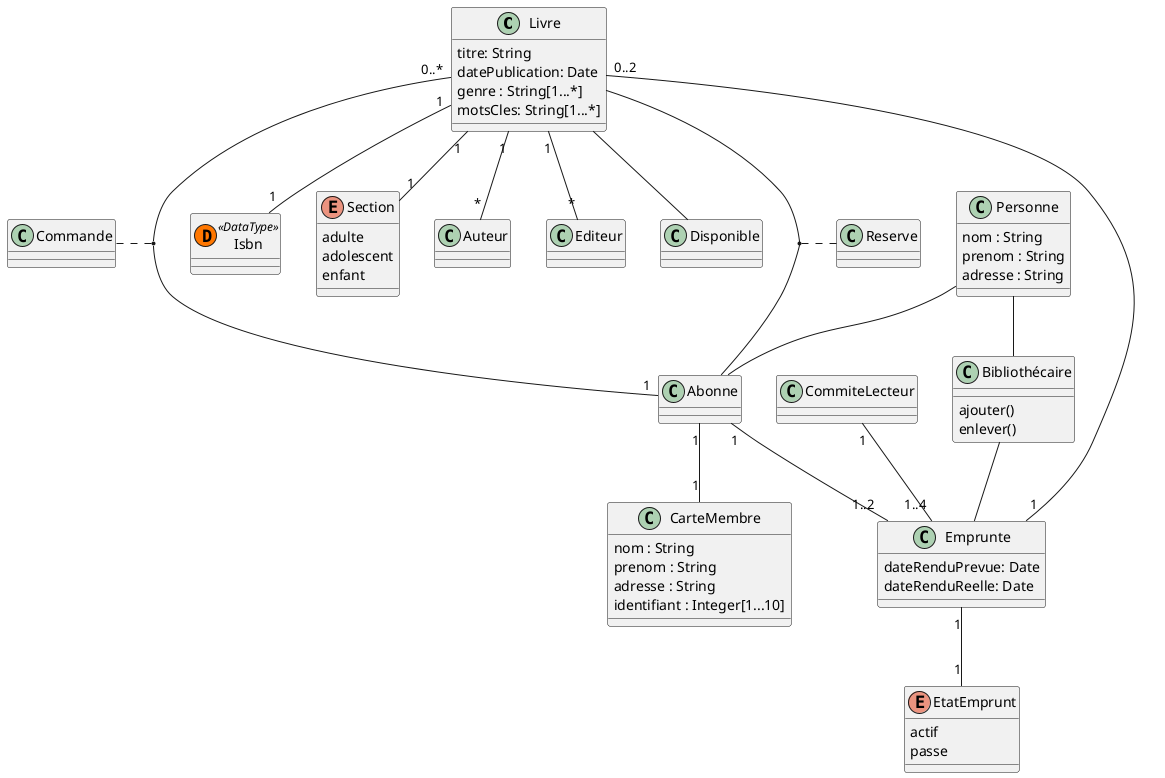 @startuml
class Livre {
       titre: String
       datePublication: Date
       genre : String[1...*]
       motsCles: String[1...*]
}

class Abonne {

}

class Emprunte {
       dateRenduPrevue: Date
       dateRenduReelle: Date
}

class CarteMembre {
    nom : String
    prenom : String
    adresse : String
    identifiant : Integer[1...10]
}

class Isbn <<(D,#FF7700) DataType>> {
}

enum Section {
      adulte
      adolescent
      enfant
}

Class Reserve {

}

Class Commande {

}

enum EtatEmprunt {
      actif
      passe
}


class CommiteLecteur {

}

class Personne {
     nom : String
     prenom : String
     adresse : String
}

class Bibliothécaire {

 ajouter()
 enlever()
}


class Auteur {

}

class Editeur {

}



Class Disponible {

}




Livre "0..2" -- "1" Emprunte
Livre "1" -- "*" Auteur
Livre "1" -- "*" Editeur
Livre "1" -- "1" Section
Livre "1" -- "1" Isbn
Livre  --  Disponible

Livre "0..*" -- "1" Abonne
(Livre, Abonne) ... Commande
(Livre, Abonne) ... Reserve


Personne  --  Abonne
Personne  --  Bibliothécaire

Emprunte "1" -- "1" EtatEmprunt
CommiteLecteur "1" -- "1..4" Emprunte
Abonne "1" -- "1..2" Emprunte
Abonne "1" -- "1" CarteMembre

Bibliothécaire  --  Emprunte


@enduml

